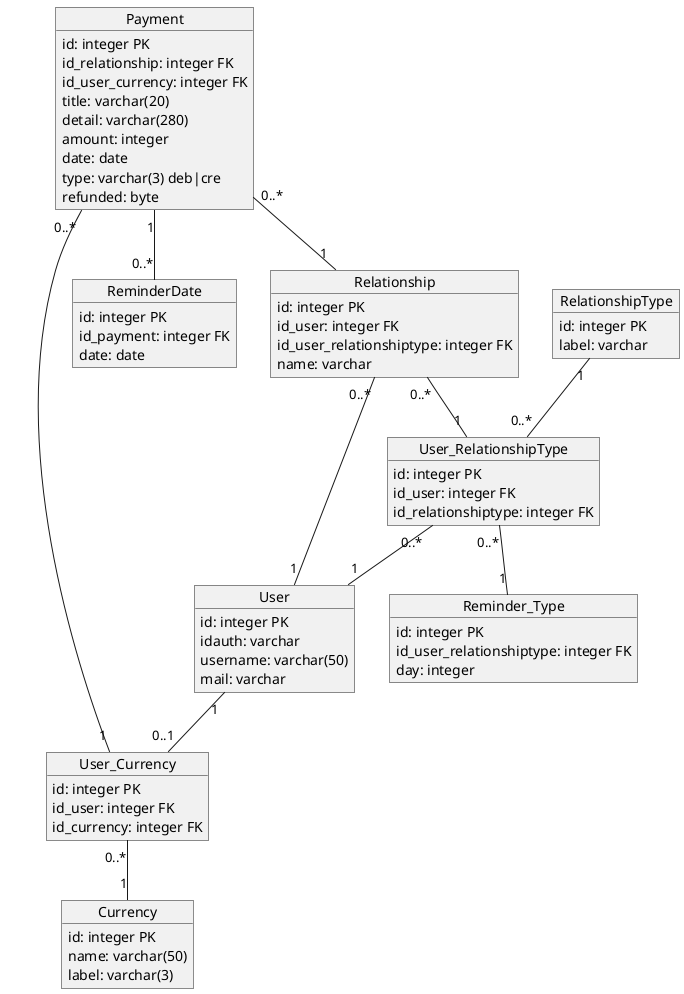 @startuml class
object User {
  id: integer PK
  idauth: varchar
  username: varchar(50)
  mail: varchar
}

object Relationship {
  id: integer PK
  id_user: integer FK
  id_user_relationshiptype: integer FK
  name: varchar
}

object RelationshipType {
  id: integer PK
  label: varchar
}

object User_RelationshipType {
  id: integer PK
  id_user: integer FK
  id_relationshiptype: integer FK
}

object Reminder_Type {
  id: integer PK
  id_user_relationshiptype: integer FK
  day: integer
}

object Currency {
  id: integer PK
  name: varchar(50)
  label: varchar(3)
}

object User_Currency {
  id: integer PK
  id_user: integer FK
  id_currency: integer FK
}

object Payment {
  id: integer PK
  id_relationship: integer FK
  id_user_currency: integer FK
  title: varchar(20)
  detail: varchar(280)
  amount: integer
  date: date
  type: varchar(3) deb|cre
  refunded: byte
}

object ReminderDate {
  id: integer PK
  id_payment: integer FK
  date: date
}

Relationship "0..*" -- "1" User
Relationship "0..*" -- "1" User_RelationshipType
RelationshipType "1" -- "0..*" User_RelationshipType
User_RelationshipType "0..*" -- "1" User
User_RelationshipType "0..*" -- "1" Reminder_Type
User_Currency "0..*" -- "1" Currency
User "1" -- "0..1" User_Currency
Payment "0..*" -- "1" Relationship
Payment "0..*" -- "1" User_Currency
Payment "1" -- "0..*" ReminderDate
@enduml